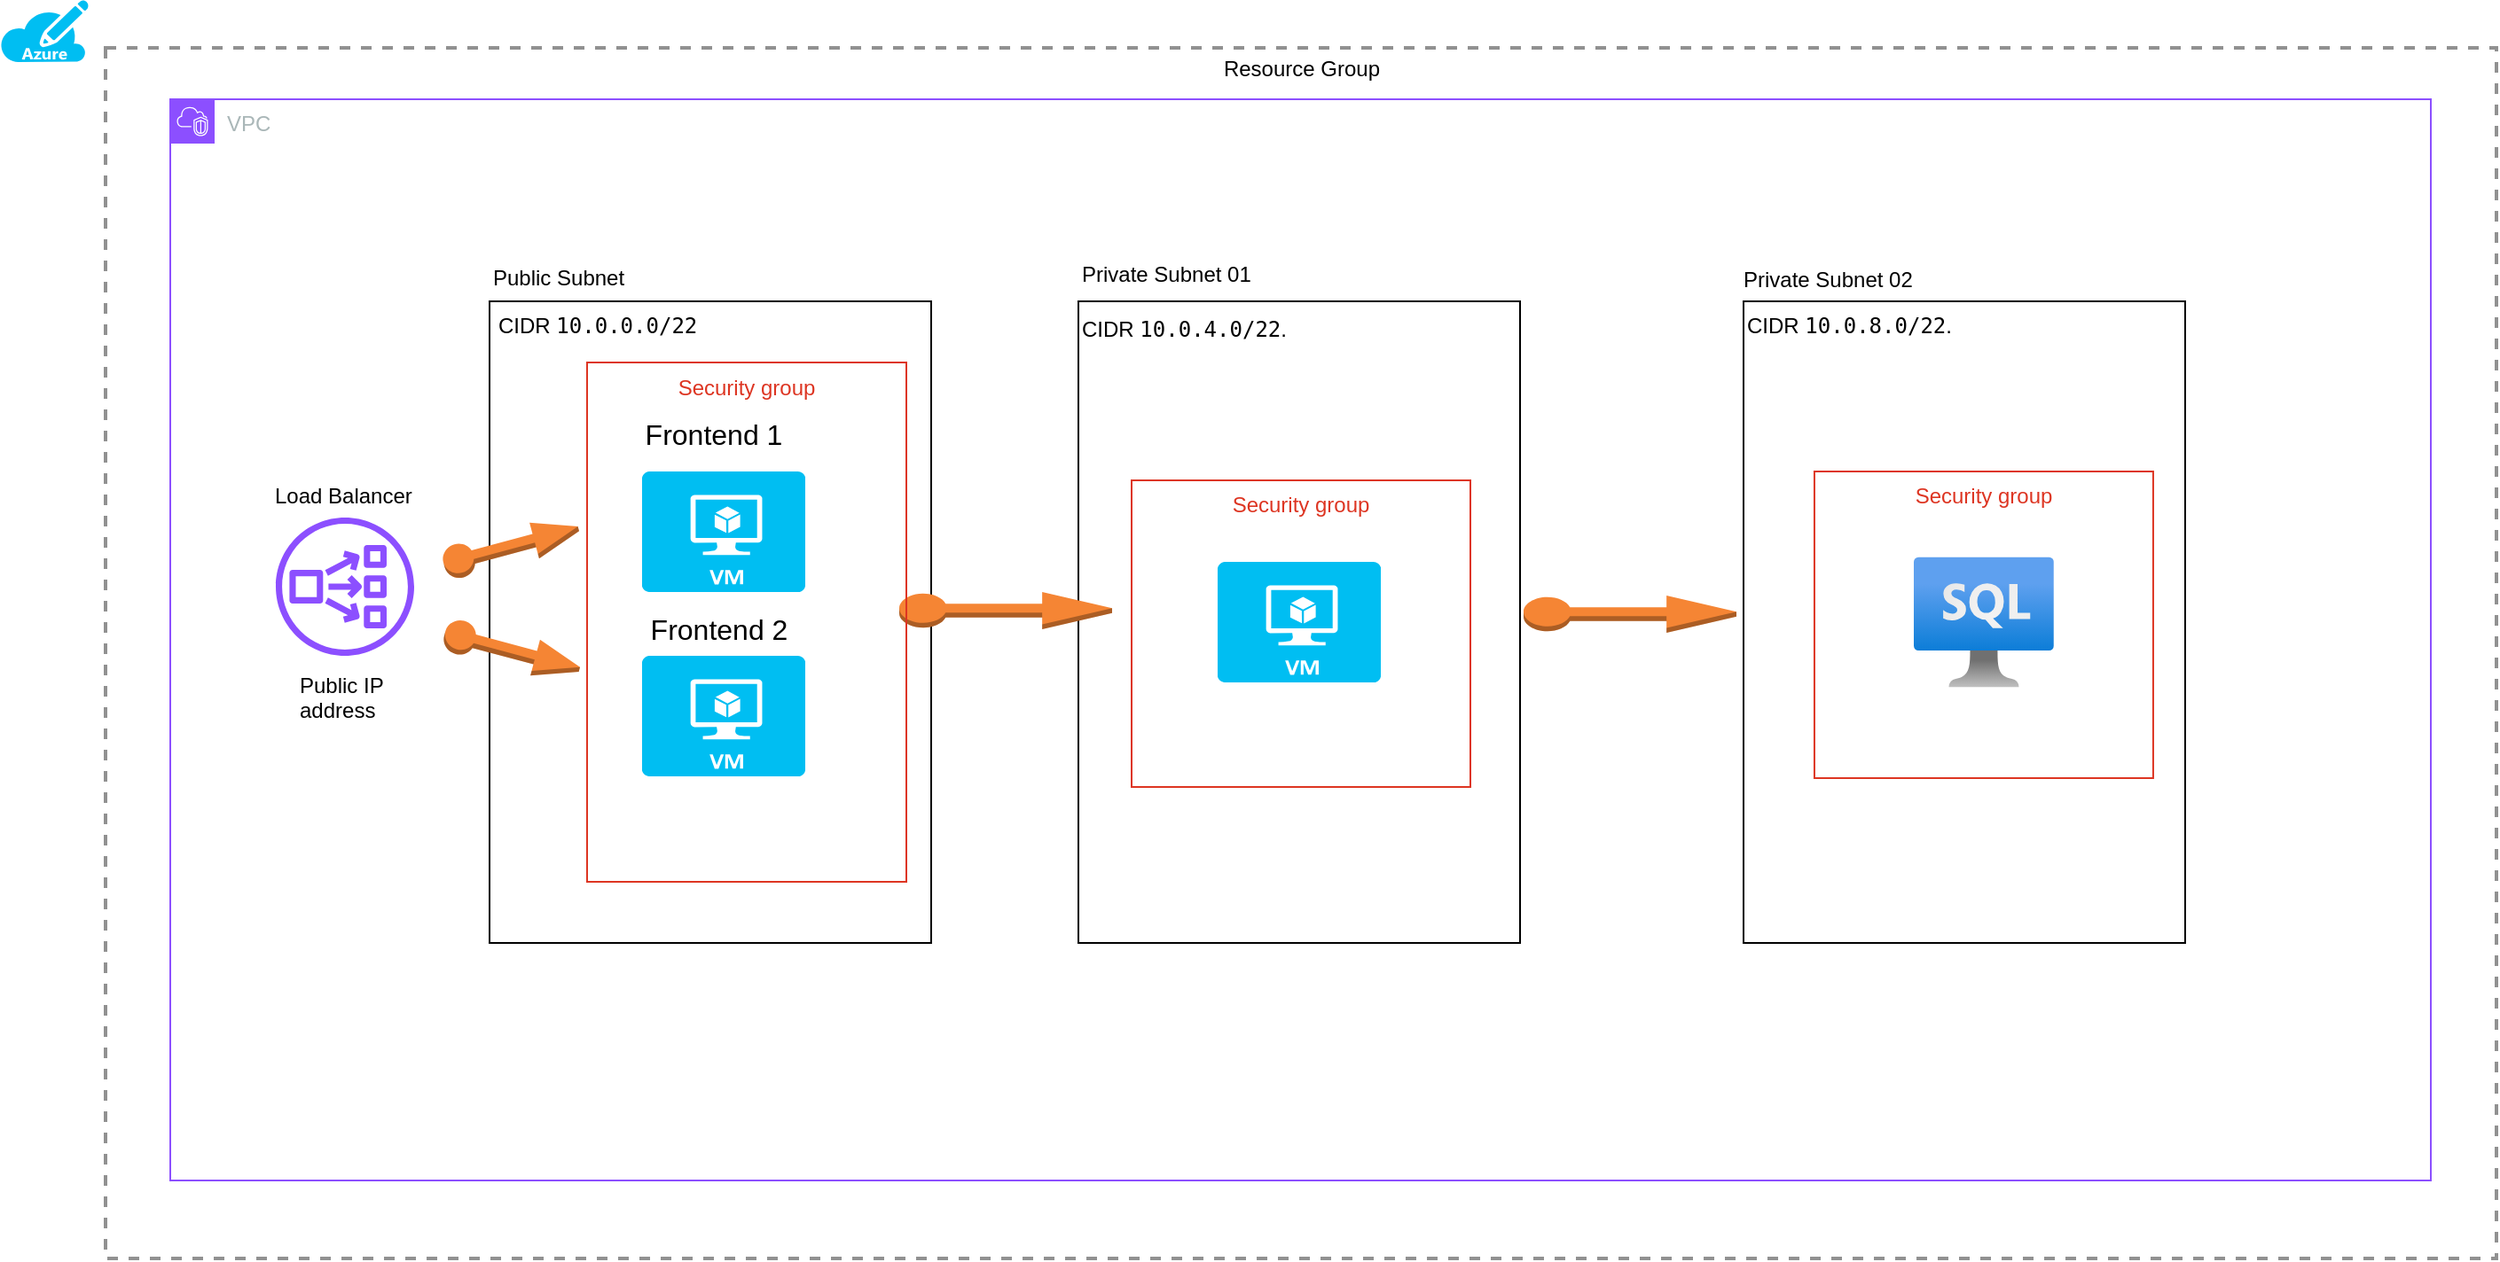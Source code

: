 <mxfile version="24.7.7">
  <diagram name="Página-1" id="5Gn8d15XiOPDV0ttVeEd">
    <mxGraphModel dx="2004" dy="2009" grid="0" gridSize="10" guides="1" tooltips="1" connect="1" arrows="1" fold="1" page="0" pageScale="1" pageWidth="827" pageHeight="1169" math="0" shadow="0">
      <root>
        <mxCell id="0" />
        <mxCell id="1" parent="0" />
        <mxCell id="OQmP3vTOubqYYDaqHJt7-2" value="" style="verticalLabelPosition=bottom;html=1;verticalAlign=top;align=center;strokeColor=none;fillColor=#00BEF2;shape=mxgraph.azure.azure_subscription;" vertex="1" parent="1">
          <mxGeometry x="-78" y="-898" width="50" height="35" as="geometry" />
        </mxCell>
        <mxCell id="OQmP3vTOubqYYDaqHJt7-3" value="" style="rounded=0;whiteSpace=wrap;html=1;" vertex="1" parent="1">
          <mxGeometry x="198" y="-728" width="249" height="362" as="geometry" />
        </mxCell>
        <mxCell id="OQmP3vTOubqYYDaqHJt7-4" value="" style="rounded=0;whiteSpace=wrap;html=1;" vertex="1" parent="1">
          <mxGeometry x="530" y="-728" width="249" height="362" as="geometry" />
        </mxCell>
        <mxCell id="OQmP3vTOubqYYDaqHJt7-5" value="" style="rounded=0;whiteSpace=wrap;html=1;" vertex="1" parent="1">
          <mxGeometry x="905" y="-728" width="249" height="362" as="geometry" />
        </mxCell>
        <mxCell id="OQmP3vTOubqYYDaqHJt7-8" value="CIDR &lt;code&gt;10.0.0.0/22&lt;/code&gt;" style="text;whiteSpace=wrap;html=1;" vertex="1" parent="1">
          <mxGeometry x="201" y="-728" width="140" height="36" as="geometry" />
        </mxCell>
        <mxCell id="OQmP3vTOubqYYDaqHJt7-9" value="CIDR &lt;code&gt;10.0.4.0/22&lt;/code&gt;." style="text;whiteSpace=wrap;html=1;" vertex="1" parent="1">
          <mxGeometry x="530" y="-726" width="144" height="36" as="geometry" />
        </mxCell>
        <mxCell id="OQmP3vTOubqYYDaqHJt7-11" value="CIDR &lt;code&gt;10.0.8.0/22&lt;/code&gt;." style="text;whiteSpace=wrap;html=1;" vertex="1" parent="1">
          <mxGeometry x="905" y="-728" width="144" height="36" as="geometry" />
        </mxCell>
        <mxCell id="OQmP3vTOubqYYDaqHJt7-12" value="" style="verticalLabelPosition=bottom;html=1;verticalAlign=top;align=center;strokeColor=none;fillColor=#00BEF2;shape=mxgraph.azure.virtual_machine;" vertex="1" parent="1">
          <mxGeometry x="284" y="-528" width="92" height="68" as="geometry" />
        </mxCell>
        <mxCell id="OQmP3vTOubqYYDaqHJt7-13" value="" style="verticalLabelPosition=bottom;html=1;verticalAlign=top;align=center;strokeColor=none;fillColor=#00BEF2;shape=mxgraph.azure.virtual_machine;" vertex="1" parent="1">
          <mxGeometry x="284" y="-632" width="92" height="68" as="geometry" />
        </mxCell>
        <mxCell id="OQmP3vTOubqYYDaqHJt7-14" value="Frontend 1" style="text;strokeColor=none;fillColor=none;html=1;align=center;verticalAlign=middle;whiteSpace=wrap;rounded=0;fontSize=16;" vertex="1" parent="1">
          <mxGeometry x="281" y="-668" width="87" height="30" as="geometry" />
        </mxCell>
        <mxCell id="OQmP3vTOubqYYDaqHJt7-16" value="Frontend 2" style="text;strokeColor=none;fillColor=none;html=1;align=center;verticalAlign=middle;whiteSpace=wrap;rounded=0;fontSize=16;" vertex="1" parent="1">
          <mxGeometry x="284" y="-558" width="87" height="30" as="geometry" />
        </mxCell>
        <mxCell id="OQmP3vTOubqYYDaqHJt7-17" value="" style="verticalLabelPosition=bottom;html=1;verticalAlign=top;align=center;strokeColor=none;fillColor=#00BEF2;shape=mxgraph.azure.virtual_machine;" vertex="1" parent="1">
          <mxGeometry x="608.5" y="-581" width="92" height="68" as="geometry" />
        </mxCell>
        <mxCell id="OQmP3vTOubqYYDaqHJt7-18" value="" style="image;aspect=fixed;html=1;points=[];align=center;fontSize=12;image=img/lib/azure2/databases/Azure_SQL_VM.svg;" vertex="1" parent="1">
          <mxGeometry x="1001" y="-584" width="78.93" height="74" as="geometry" />
        </mxCell>
        <mxCell id="OQmP3vTOubqYYDaqHJt7-19" value="Public Subnet" style="text;whiteSpace=wrap;html=1;" vertex="1" parent="1">
          <mxGeometry x="198" y="-755" width="140" height="36" as="geometry" />
        </mxCell>
        <mxCell id="OQmP3vTOubqYYDaqHJt7-20" value="Private Subnet 01" style="text;whiteSpace=wrap;html=1;" vertex="1" parent="1">
          <mxGeometry x="530" y="-757" width="140" height="36" as="geometry" />
        </mxCell>
        <mxCell id="OQmP3vTOubqYYDaqHJt7-21" value="Private Subnet 02" style="text;whiteSpace=wrap;html=1;" vertex="1" parent="1">
          <mxGeometry x="903" y="-754.5" width="140" height="31" as="geometry" />
        </mxCell>
        <mxCell id="OQmP3vTOubqYYDaqHJt7-22" value="" style="sketch=0;outlineConnect=0;fontColor=#232F3E;gradientColor=none;fillColor=#8C4FFF;strokeColor=none;dashed=0;verticalLabelPosition=bottom;verticalAlign=top;align=center;html=1;fontSize=12;fontStyle=0;aspect=fixed;pointerEvents=1;shape=mxgraph.aws4.network_load_balancer;" vertex="1" parent="1">
          <mxGeometry x="77.5" y="-606" width="78" height="78" as="geometry" />
        </mxCell>
        <mxCell id="OQmP3vTOubqYYDaqHJt7-24" value="Load Balancer" style="text;whiteSpace=wrap;html=1;" vertex="1" parent="1">
          <mxGeometry x="75" y="-632" width="83" height="36" as="geometry" />
        </mxCell>
        <mxCell id="OQmP3vTOubqYYDaqHJt7-25" value="Public IP address" style="text;whiteSpace=wrap;html=1;" vertex="1" parent="1">
          <mxGeometry x="89.25" y="-525" width="54.5" height="36" as="geometry" />
        </mxCell>
        <mxCell id="OQmP3vTOubqYYDaqHJt7-28" value="" style="outlineConnect=0;dashed=0;verticalLabelPosition=bottom;verticalAlign=top;align=center;html=1;shape=mxgraph.aws3.elastic_ip;fillColor=#F58534;gradientColor=none;rotation=-15;" vertex="1" parent="1">
          <mxGeometry x="171" y="-600" width="78.5" height="21" as="geometry" />
        </mxCell>
        <mxCell id="OQmP3vTOubqYYDaqHJt7-31" value="" style="outlineConnect=0;dashed=0;verticalLabelPosition=bottom;verticalAlign=top;align=center;html=1;shape=mxgraph.aws3.elastic_ip;fillColor=#F58534;gradientColor=none;rotation=15;" vertex="1" parent="1">
          <mxGeometry x="171.5" y="-541" width="78.5" height="21" as="geometry" />
        </mxCell>
        <mxCell id="OQmP3vTOubqYYDaqHJt7-32" value="" style="outlineConnect=0;dashed=0;verticalLabelPosition=bottom;verticalAlign=top;align=center;html=1;shape=mxgraph.aws3.elastic_ip;fillColor=#F58534;gradientColor=none;rotation=0;" vertex="1" parent="1">
          <mxGeometry x="429" y="-564" width="120" height="21" as="geometry" />
        </mxCell>
        <mxCell id="OQmP3vTOubqYYDaqHJt7-33" value="Security group" style="fillColor=none;strokeColor=#DD3522;verticalAlign=top;fontStyle=0;fontColor=#DD3522;whiteSpace=wrap;html=1;" vertex="1" parent="1">
          <mxGeometry x="560" y="-627" width="191" height="173" as="geometry" />
        </mxCell>
        <mxCell id="OQmP3vTOubqYYDaqHJt7-34" value="Security group" style="fillColor=none;strokeColor=#DD3522;verticalAlign=top;fontStyle=0;fontColor=#DD3522;whiteSpace=wrap;html=1;" vertex="1" parent="1">
          <mxGeometry x="944.97" y="-632" width="191" height="173" as="geometry" />
        </mxCell>
        <mxCell id="OQmP3vTOubqYYDaqHJt7-35" value="Security group" style="fillColor=none;strokeColor=#DD3522;verticalAlign=top;fontStyle=0;fontColor=#DD3522;whiteSpace=wrap;html=1;" vertex="1" parent="1">
          <mxGeometry x="253" y="-693.5" width="180" height="293" as="geometry" />
        </mxCell>
        <mxCell id="OQmP3vTOubqYYDaqHJt7-36" value="" style="outlineConnect=0;dashed=0;verticalLabelPosition=bottom;verticalAlign=top;align=center;html=1;shape=mxgraph.aws3.elastic_ip;fillColor=#F58534;gradientColor=none;rotation=0;" vertex="1" parent="1">
          <mxGeometry x="781" y="-562" width="120" height="21" as="geometry" />
        </mxCell>
        <mxCell id="OQmP3vTOubqYYDaqHJt7-38" value="Resource Group" style="fontStyle=0;verticalAlign=top;align=center;spacingTop=-2;fillColor=none;rounded=0;whiteSpace=wrap;html=1;strokeColor=#919191;strokeWidth=2;dashed=1;container=1;collapsible=0;expand=0;recursiveResize=0;" vertex="1" parent="1">
          <mxGeometry x="-18.5" y="-871" width="1348" height="683" as="geometry" />
        </mxCell>
        <mxCell id="OQmP3vTOubqYYDaqHJt7-39" value="VPC" style="points=[[0,0],[0.25,0],[0.5,0],[0.75,0],[1,0],[1,0.25],[1,0.5],[1,0.75],[1,1],[0.75,1],[0.5,1],[0.25,1],[0,1],[0,0.75],[0,0.5],[0,0.25]];outlineConnect=0;gradientColor=none;html=1;whiteSpace=wrap;fontSize=12;fontStyle=0;container=1;pointerEvents=0;collapsible=0;recursiveResize=0;shape=mxgraph.aws4.group;grIcon=mxgraph.aws4.group_vpc2;strokeColor=#8C4FFF;fillColor=none;verticalAlign=top;align=left;spacingLeft=30;fontColor=#AAB7B8;dashed=0;" vertex="1" parent="OQmP3vTOubqYYDaqHJt7-38">
          <mxGeometry x="36.5" y="29" width="1274.5" height="610" as="geometry" />
        </mxCell>
      </root>
    </mxGraphModel>
  </diagram>
</mxfile>
